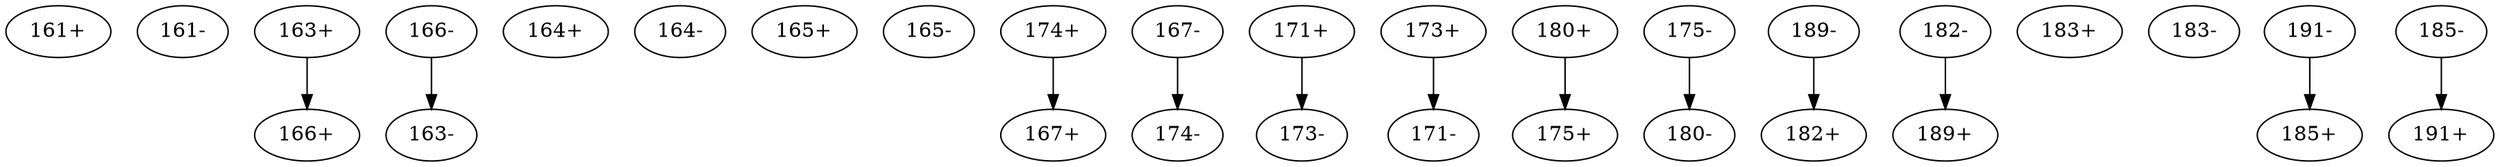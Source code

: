 digraph adj {
graph [k=43]
edge [d=-42]
"161+" [l=2401]
"161-" [l=2401]
"163+" [l=4536]
"163-" [l=4536]
"164+" [l=1965]
"164-" [l=1965]
"165+" [l=8756]
"165-" [l=8756]
"166+" [l=23586]
"166-" [l=23586]
"167+" [l=6492]
"167-" [l=6492]
"171+" [l=5746]
"171-" [l=5746]
"173+" [l=10711]
"173-" [l=10711]
"174+" [l=2027]
"174-" [l=2027]
"175+" [l=2257]
"175-" [l=2257]
"180+" [l=3944]
"180-" [l=3944]
"182+" [l=3786]
"182-" [l=3786]
"183+" [l=3731]
"183-" [l=3731]
"185+" [l=1891]
"185-" [l=1891]
"189+" [l=4859]
"189-" [l=4859]
"191+" [l=6260]
"191-" [l=6260]
"163+" -> "166+" [d=-156 e=2.4 n=78]
"166-" -> "163-" [d=-156 e=2.4 n=78]
"167-" -> "174-" [d=0 e=3.7 n=31]
"171+" -> "173-" [d=-6 e=2.4 n=75]
"173+" -> "171-" [d=-6 e=2.4 n=75]
"174+" -> "167+" [d=0 e=3.7 n=31]
"175-" -> "180-" [d=-1 e=5.0 n=17]
"180+" -> "175+" [d=-1 e=5.0 n=17]
"182-" -> "189+" [d=-24 e=2.8 n=54]
"185-" -> "191+" [d=-35 e=0.0 n=33]
"189-" -> "182+" [d=-24 e=2.8 n=54]
"191-" -> "185+" [d=-35 e=0.0 n=33]
}
